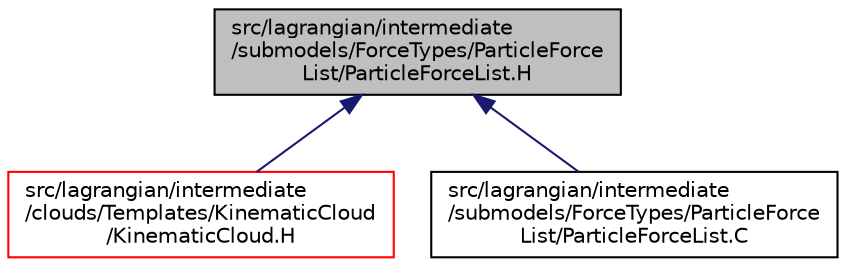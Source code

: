 digraph "src/lagrangian/intermediate/submodels/ForceTypes/ParticleForceList/ParticleForceList.H"
{
  bgcolor="transparent";
  edge [fontname="Helvetica",fontsize="10",labelfontname="Helvetica",labelfontsize="10"];
  node [fontname="Helvetica",fontsize="10",shape=record];
  Node1 [label="src/lagrangian/intermediate\l/submodels/ForceTypes/ParticleForce\lList/ParticleForceList.H",height=0.2,width=0.4,color="black", fillcolor="grey75", style="filled", fontcolor="black"];
  Node1 -> Node2 [dir="back",color="midnightblue",fontsize="10",style="solid",fontname="Helvetica"];
  Node2 [label="src/lagrangian/intermediate\l/clouds/Templates/KinematicCloud\l/KinematicCloud.H",height=0.2,width=0.4,color="red",URL="$a06577.html"];
  Node1 -> Node3 [dir="back",color="midnightblue",fontsize="10",style="solid",fontname="Helvetica"];
  Node3 [label="src/lagrangian/intermediate\l/submodels/ForceTypes/ParticleForce\lList/ParticleForceList.C",height=0.2,width=0.4,color="black",URL="$a06723.html"];
}
